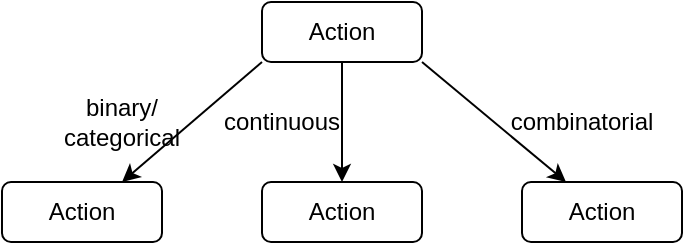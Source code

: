 <mxfile version="12.4.8" type="device"><diagram id="vxBSNyh9vGJLk0mucmjz" name="Page-1"><mxGraphModel dx="1426" dy="711" grid="1" gridSize="10" guides="1" tooltips="1" connect="1" arrows="1" fold="1" page="1" pageScale="1" pageWidth="850" pageHeight="1100" math="0" shadow="0"><root><mxCell id="0"/><mxCell id="1" parent="0"/><mxCell id="uK072QKnBg8xruFvEhTF-8" style="edgeStyle=orthogonalEdgeStyle;rounded=0;orthogonalLoop=1;jettySize=auto;html=1;entryX=0.5;entryY=0;entryDx=0;entryDy=0;" edge="1" parent="1" source="uK072QKnBg8xruFvEhTF-1" target="uK072QKnBg8xruFvEhTF-6"><mxGeometry relative="1" as="geometry"/></mxCell><mxCell id="uK072QKnBg8xruFvEhTF-1" value="Action" style="rounded=1;whiteSpace=wrap;html=1;" vertex="1" parent="1"><mxGeometry x="390" y="150" width="80" height="30" as="geometry"/></mxCell><mxCell id="uK072QKnBg8xruFvEhTF-3" value="Action" style="rounded=1;whiteSpace=wrap;html=1;" vertex="1" parent="1"><mxGeometry x="260" y="240" width="80" height="30" as="geometry"/></mxCell><mxCell id="uK072QKnBg8xruFvEhTF-5" value="" style="endArrow=classic;html=1;exitX=0;exitY=1;exitDx=0;exitDy=0;entryX=0.75;entryY=0;entryDx=0;entryDy=0;" edge="1" parent="1" source="uK072QKnBg8xruFvEhTF-1" target="uK072QKnBg8xruFvEhTF-3"><mxGeometry width="50" height="50" relative="1" as="geometry"><mxPoint x="420" y="260" as="sourcePoint"/><mxPoint x="470" y="210" as="targetPoint"/></mxGeometry></mxCell><mxCell id="uK072QKnBg8xruFvEhTF-6" value="Action" style="rounded=1;whiteSpace=wrap;html=1;" vertex="1" parent="1"><mxGeometry x="390" y="240" width="80" height="30" as="geometry"/></mxCell><mxCell id="uK072QKnBg8xruFvEhTF-7" value="binary/&lt;br&gt;categorical" style="text;html=1;strokeColor=none;fillColor=none;align=center;verticalAlign=middle;whiteSpace=wrap;rounded=0;" vertex="1" parent="1"><mxGeometry x="300" y="200" width="40" height="20" as="geometry"/></mxCell><mxCell id="uK072QKnBg8xruFvEhTF-9" value="continuous" style="text;html=1;strokeColor=none;fillColor=none;align=center;verticalAlign=middle;whiteSpace=wrap;rounded=0;" vertex="1" parent="1"><mxGeometry x="380" y="200" width="40" height="20" as="geometry"/></mxCell><mxCell id="uK072QKnBg8xruFvEhTF-10" value="Action" style="rounded=1;whiteSpace=wrap;html=1;" vertex="1" parent="1"><mxGeometry x="520" y="240" width="80" height="30" as="geometry"/></mxCell><mxCell id="uK072QKnBg8xruFvEhTF-11" value="" style="endArrow=classic;html=1;exitX=1;exitY=1;exitDx=0;exitDy=0;" edge="1" parent="1" source="uK072QKnBg8xruFvEhTF-1" target="uK072QKnBg8xruFvEhTF-10"><mxGeometry width="50" height="50" relative="1" as="geometry"><mxPoint x="470" y="230" as="sourcePoint"/><mxPoint x="520" y="180" as="targetPoint"/></mxGeometry></mxCell><mxCell id="uK072QKnBg8xruFvEhTF-12" value="combinatorial" style="text;html=1;strokeColor=none;fillColor=none;align=center;verticalAlign=middle;whiteSpace=wrap;rounded=0;" vertex="1" parent="1"><mxGeometry x="530" y="200" width="40" height="20" as="geometry"/></mxCell></root></mxGraphModel></diagram></mxfile>